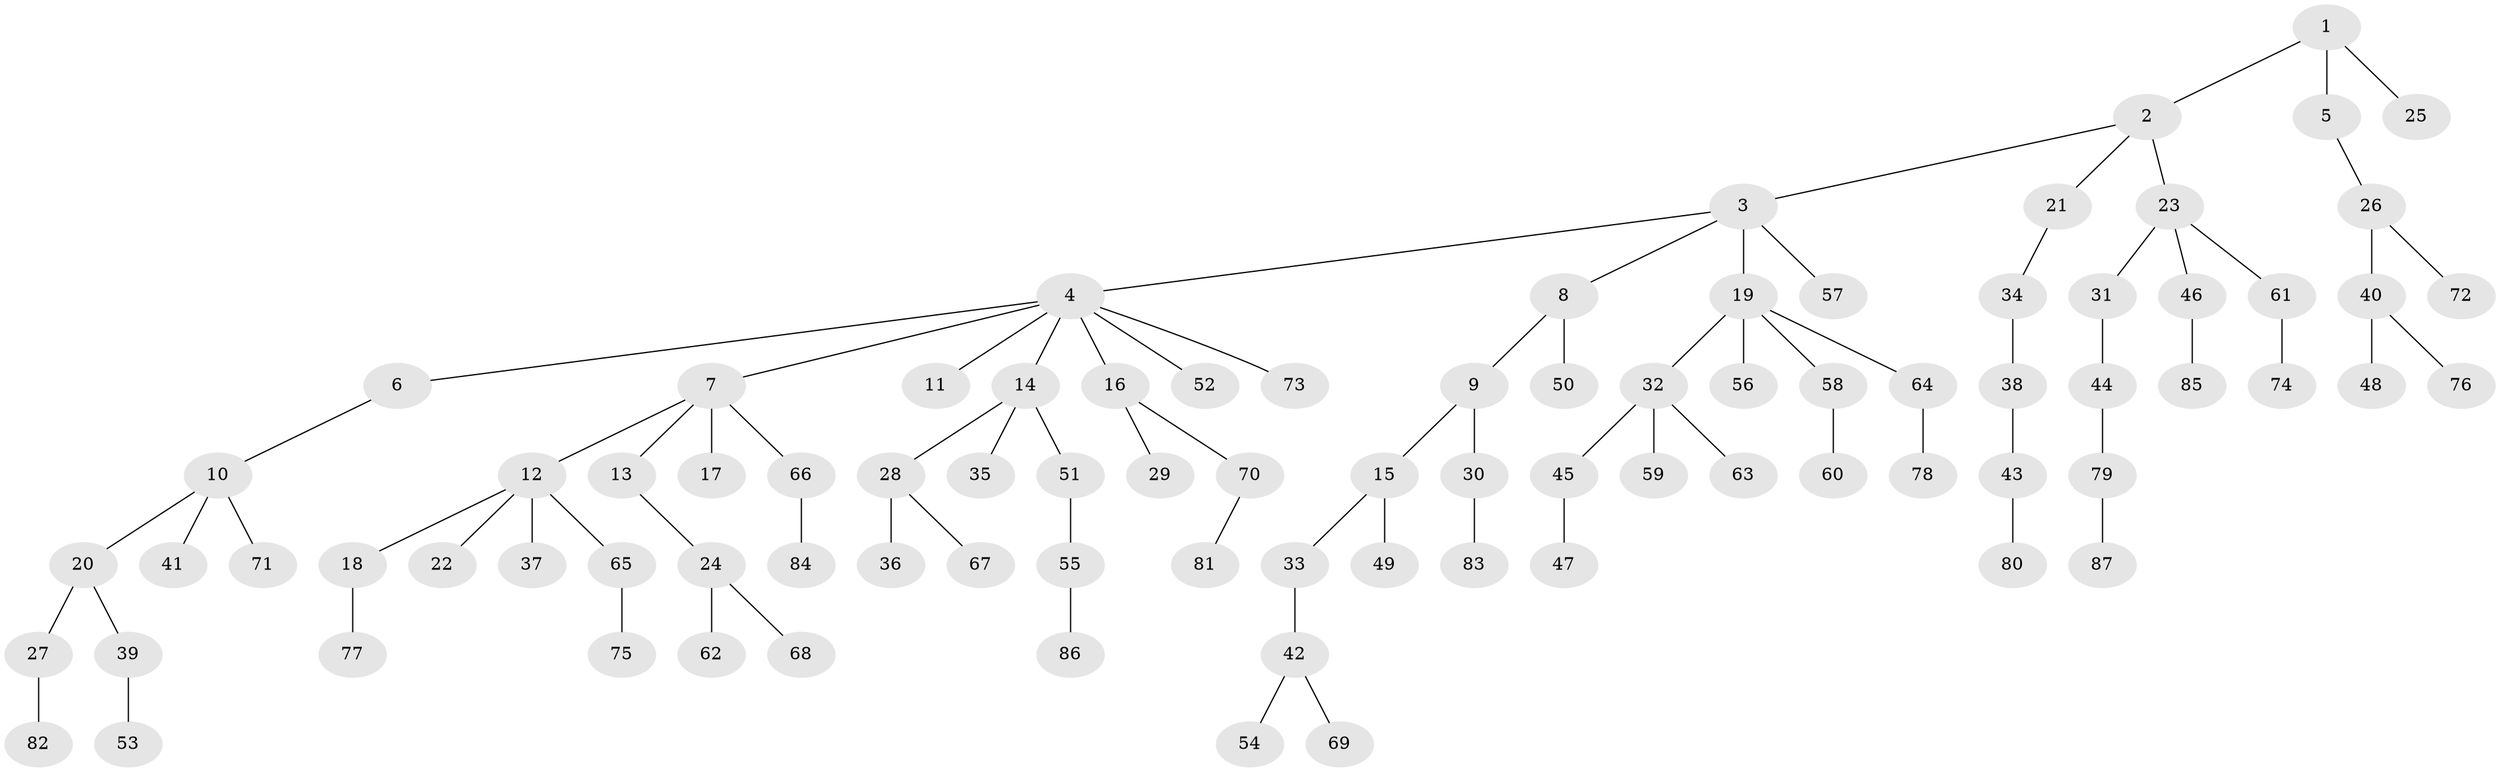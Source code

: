 // coarse degree distribution, {3: 0.08771929824561403, 4: 0.10526315789473684, 11: 0.017543859649122806, 1: 0.5964912280701754, 2: 0.15789473684210525, 5: 0.03508771929824561}
// Generated by graph-tools (version 1.1) at 2025/42/03/06/25 10:42:03]
// undirected, 87 vertices, 86 edges
graph export_dot {
graph [start="1"]
  node [color=gray90,style=filled];
  1;
  2;
  3;
  4;
  5;
  6;
  7;
  8;
  9;
  10;
  11;
  12;
  13;
  14;
  15;
  16;
  17;
  18;
  19;
  20;
  21;
  22;
  23;
  24;
  25;
  26;
  27;
  28;
  29;
  30;
  31;
  32;
  33;
  34;
  35;
  36;
  37;
  38;
  39;
  40;
  41;
  42;
  43;
  44;
  45;
  46;
  47;
  48;
  49;
  50;
  51;
  52;
  53;
  54;
  55;
  56;
  57;
  58;
  59;
  60;
  61;
  62;
  63;
  64;
  65;
  66;
  67;
  68;
  69;
  70;
  71;
  72;
  73;
  74;
  75;
  76;
  77;
  78;
  79;
  80;
  81;
  82;
  83;
  84;
  85;
  86;
  87;
  1 -- 2;
  1 -- 5;
  1 -- 25;
  2 -- 3;
  2 -- 21;
  2 -- 23;
  3 -- 4;
  3 -- 8;
  3 -- 19;
  3 -- 57;
  4 -- 6;
  4 -- 7;
  4 -- 11;
  4 -- 14;
  4 -- 16;
  4 -- 52;
  4 -- 73;
  5 -- 26;
  6 -- 10;
  7 -- 12;
  7 -- 13;
  7 -- 17;
  7 -- 66;
  8 -- 9;
  8 -- 50;
  9 -- 15;
  9 -- 30;
  10 -- 20;
  10 -- 41;
  10 -- 71;
  12 -- 18;
  12 -- 22;
  12 -- 37;
  12 -- 65;
  13 -- 24;
  14 -- 28;
  14 -- 35;
  14 -- 51;
  15 -- 33;
  15 -- 49;
  16 -- 29;
  16 -- 70;
  18 -- 77;
  19 -- 32;
  19 -- 56;
  19 -- 58;
  19 -- 64;
  20 -- 27;
  20 -- 39;
  21 -- 34;
  23 -- 31;
  23 -- 46;
  23 -- 61;
  24 -- 62;
  24 -- 68;
  26 -- 40;
  26 -- 72;
  27 -- 82;
  28 -- 36;
  28 -- 67;
  30 -- 83;
  31 -- 44;
  32 -- 45;
  32 -- 59;
  32 -- 63;
  33 -- 42;
  34 -- 38;
  38 -- 43;
  39 -- 53;
  40 -- 48;
  40 -- 76;
  42 -- 54;
  42 -- 69;
  43 -- 80;
  44 -- 79;
  45 -- 47;
  46 -- 85;
  51 -- 55;
  55 -- 86;
  58 -- 60;
  61 -- 74;
  64 -- 78;
  65 -- 75;
  66 -- 84;
  70 -- 81;
  79 -- 87;
}
